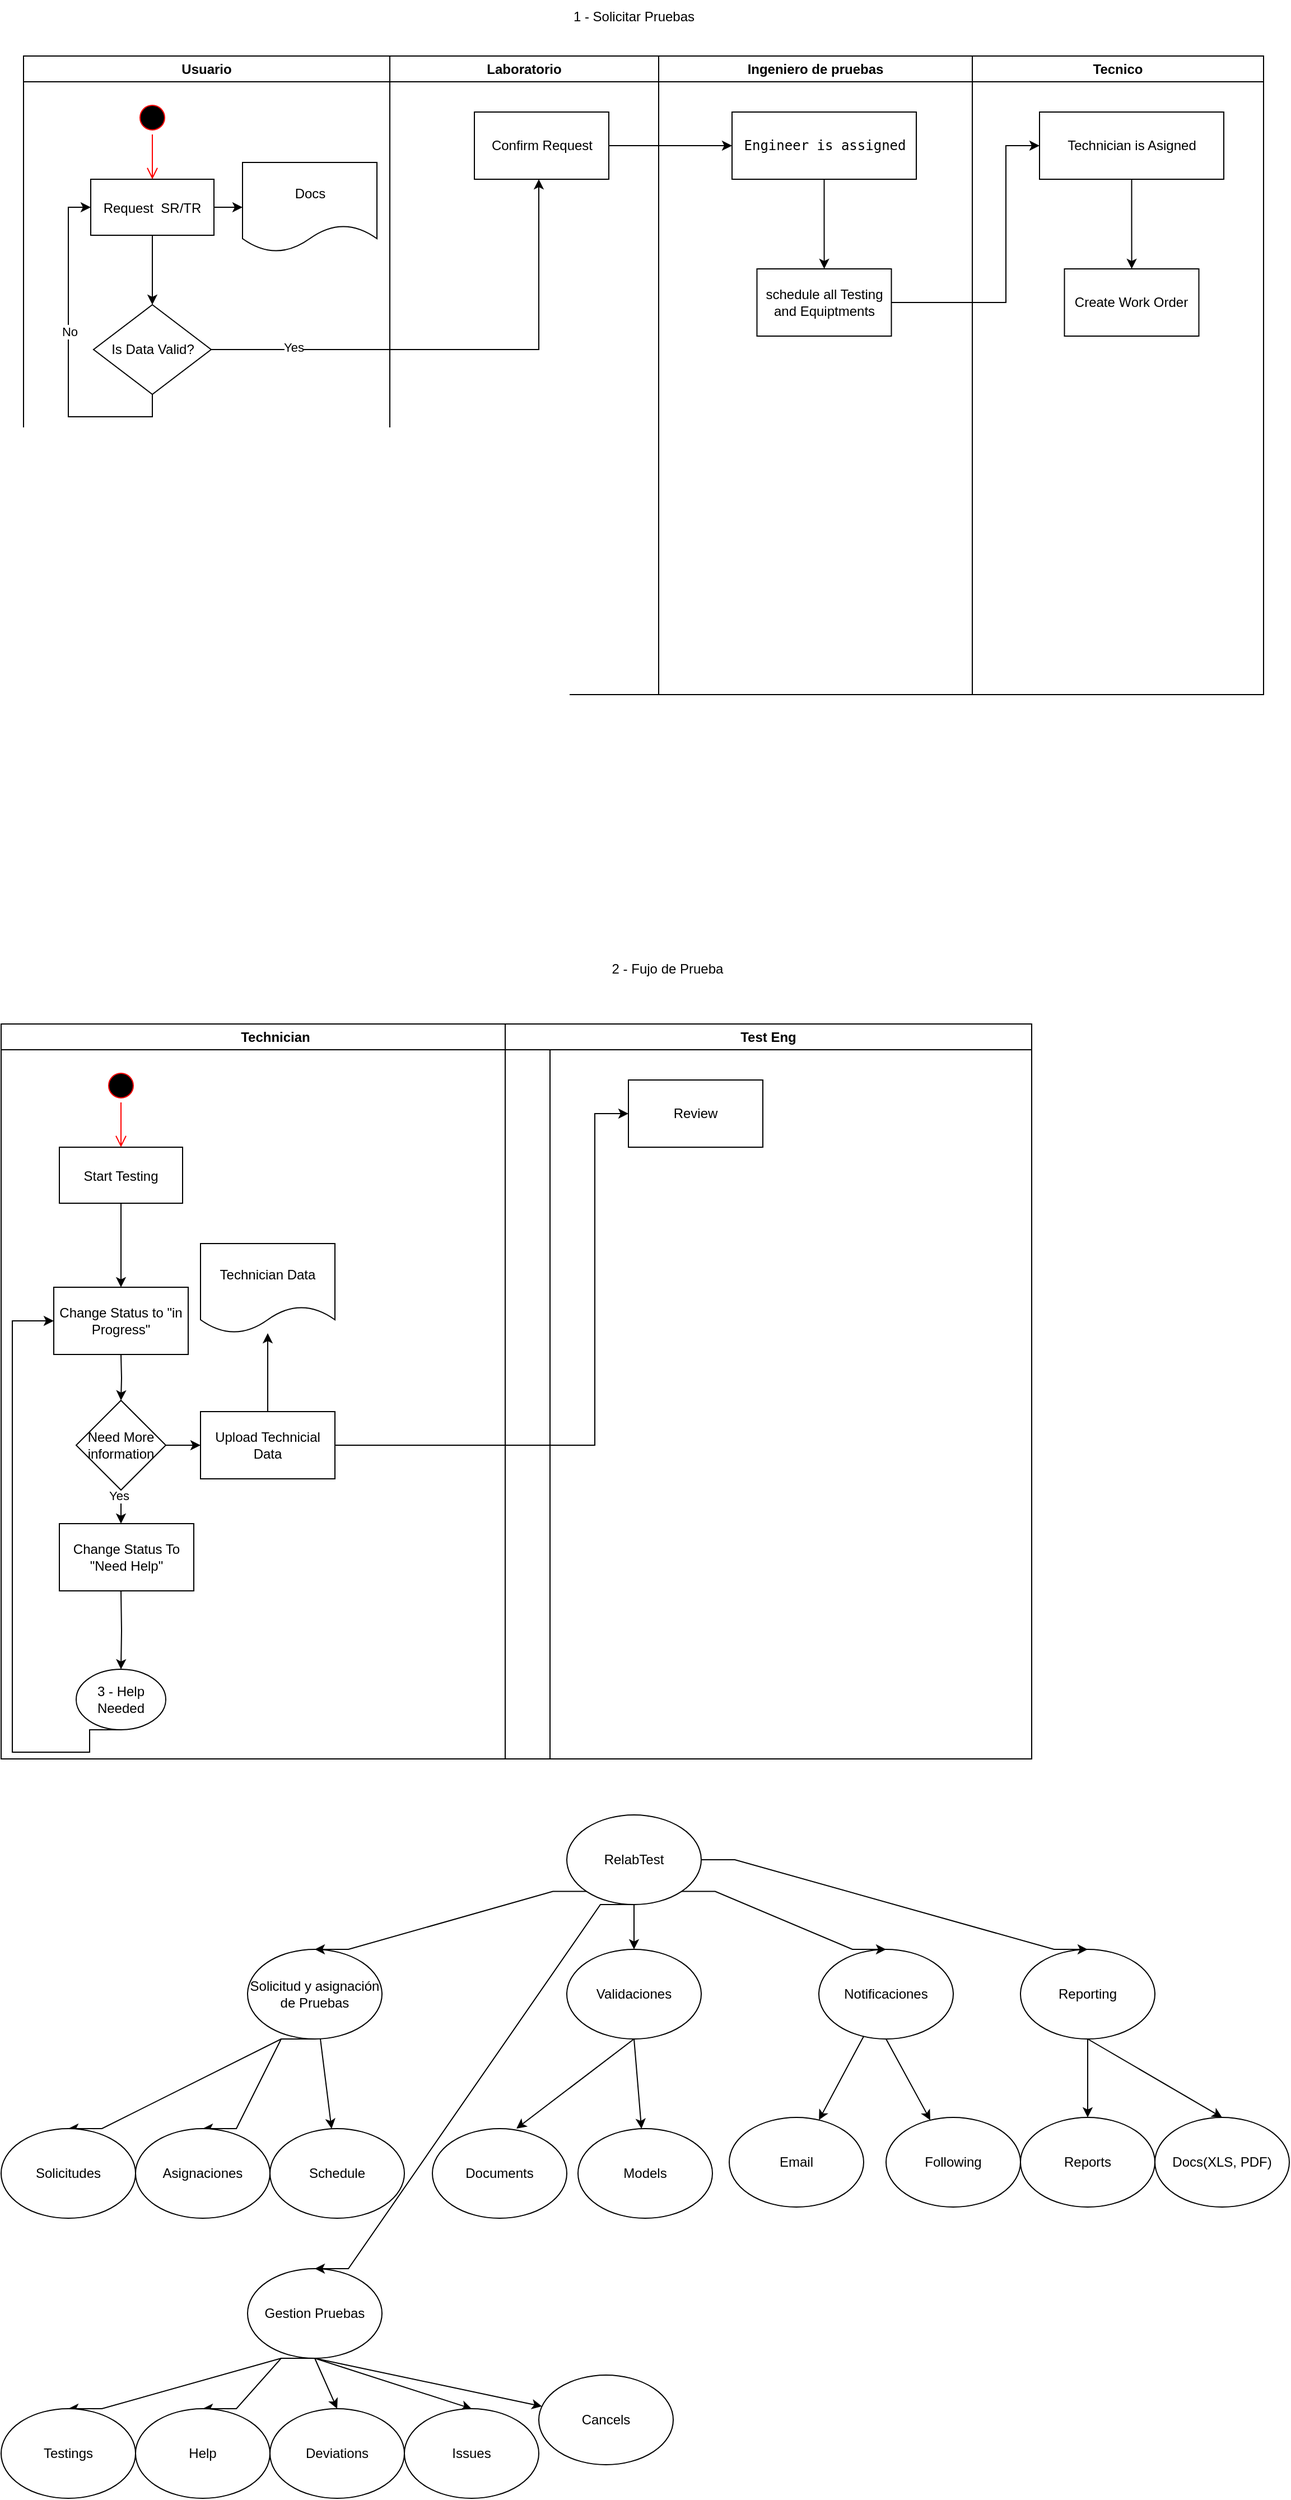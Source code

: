 <mxfile version="24.3.1" type="github">
  <diagram name="Page-1" id="e7e014a7-5840-1c2e-5031-d8a46d1fe8dd">
    <mxGraphModel dx="1393" dy="718" grid="1" gridSize="10" guides="1" tooltips="1" connect="1" arrows="1" fold="1" page="1" pageScale="1" pageWidth="1169" pageHeight="826" background="none" math="0" shadow="0">
      <root>
        <mxCell id="0" />
        <mxCell id="1" parent="0" />
        <mxCell id="2" value="Usuario" style="swimlane;whiteSpace=wrap" parent="1" vertex="1">
          <mxGeometry x="30" y="90" width="327" height="570" as="geometry" />
        </mxCell>
        <mxCell id="5" value="" style="ellipse;shape=startState;fillColor=#000000;strokeColor=#ff0000;" parent="2" vertex="1">
          <mxGeometry x="100" y="40" width="30" height="30" as="geometry" />
        </mxCell>
        <mxCell id="6" value="" style="edgeStyle=elbowEdgeStyle;elbow=horizontal;verticalAlign=bottom;endArrow=open;endSize=8;strokeColor=#FF0000;endFill=1;rounded=0" parent="2" source="5" target="7" edge="1">
          <mxGeometry x="100" y="40" as="geometry">
            <mxPoint x="115" y="110" as="targetPoint" />
          </mxGeometry>
        </mxCell>
        <mxCell id="DqZLcIyAYDGECO1wRY2--42" value="" style="edgeStyle=orthogonalEdgeStyle;rounded=0;orthogonalLoop=1;jettySize=auto;html=1;" parent="2" source="7" target="DqZLcIyAYDGECO1wRY2--41" edge="1">
          <mxGeometry relative="1" as="geometry" />
        </mxCell>
        <mxCell id="DqZLcIyAYDGECO1wRY2--44" value="" style="edgeStyle=orthogonalEdgeStyle;rounded=0;orthogonalLoop=1;jettySize=auto;html=1;" parent="2" source="7" target="DqZLcIyAYDGECO1wRY2--43" edge="1">
          <mxGeometry relative="1" as="geometry" />
        </mxCell>
        <mxCell id="7" value="Request  SR/TR" style="" parent="2" vertex="1">
          <mxGeometry x="60" y="110" width="110" height="50" as="geometry" />
        </mxCell>
        <mxCell id="DqZLcIyAYDGECO1wRY2--41" value="Docs" style="shape=document;whiteSpace=wrap;html=1;boundedLbl=1;" parent="2" vertex="1">
          <mxGeometry x="195.5" y="95" width="120" height="80" as="geometry" />
        </mxCell>
        <mxCell id="DqZLcIyAYDGECO1wRY2--77" style="edgeStyle=orthogonalEdgeStyle;rounded=0;orthogonalLoop=1;jettySize=auto;html=1;exitX=0.5;exitY=1;exitDx=0;exitDy=0;entryX=0;entryY=0.5;entryDx=0;entryDy=0;" parent="2" source="DqZLcIyAYDGECO1wRY2--43" target="7" edge="1">
          <mxGeometry relative="1" as="geometry" />
        </mxCell>
        <mxCell id="DqZLcIyAYDGECO1wRY2--78" value="No" style="edgeLabel;html=1;align=center;verticalAlign=middle;resizable=0;points=[];" parent="DqZLcIyAYDGECO1wRY2--77" vertex="1" connectable="0">
          <mxGeometry x="0.133" y="-1" relative="1" as="geometry">
            <mxPoint as="offset" />
          </mxGeometry>
        </mxCell>
        <mxCell id="DqZLcIyAYDGECO1wRY2--43" value="Is Data Valid?" style="rhombus;whiteSpace=wrap;html=1;" parent="2" vertex="1">
          <mxGeometry x="62.5" y="222" width="105" height="80" as="geometry" />
        </mxCell>
        <mxCell id="3" value="Laboratorio" style="swimlane;whiteSpace=wrap" parent="1" vertex="1">
          <mxGeometry x="357" y="90" width="240" height="570" as="geometry" />
        </mxCell>
        <mxCell id="DqZLcIyAYDGECO1wRY2--45" value="Confirm Request" style="whiteSpace=wrap;html=1;" parent="3" vertex="1">
          <mxGeometry x="75.5" y="50" width="120" height="60" as="geometry" />
        </mxCell>
        <mxCell id="4" value="Ingeniero de pruebas" style="swimlane;whiteSpace=wrap" parent="1" vertex="1">
          <mxGeometry x="597" y="90" width="280" height="570" as="geometry" />
        </mxCell>
        <mxCell id="DqZLcIyAYDGECO1wRY2--53" value="" style="edgeStyle=orthogonalEdgeStyle;rounded=0;orthogonalLoop=1;jettySize=auto;html=1;" parent="4" source="DqZLcIyAYDGECO1wRY2--47" target="DqZLcIyAYDGECO1wRY2--52" edge="1">
          <mxGeometry relative="1" as="geometry" />
        </mxCell>
        <mxCell id="DqZLcIyAYDGECO1wRY2--47" value="&lt;pre dir=&quot;ltr&quot; data-ved=&quot;2ahUKEwighbuz3fGFAxVrl-4BHSDPA7UQ3ewLegQIBRAT&quot; aria-label=&quot;Texto traducido&quot; style=&quot;text-align:left&quot; id=&quot;tw-target-text&quot; data-placeholder=&quot;Traducción&quot; class=&quot;tw-data-text tw-text-large tw-ta&quot;&gt;&lt;span lang=&quot;en&quot; class=&quot;Y2IQFc&quot;&gt;Engineer is assigned&lt;/span&gt;&lt;/pre&gt;" style="whiteSpace=wrap;html=1;" parent="4" vertex="1">
          <mxGeometry x="65.5" y="50" width="164.5" height="60" as="geometry" />
        </mxCell>
        <mxCell id="DqZLcIyAYDGECO1wRY2--52" value="&lt;div&gt;schedule all Testing and Equiptments&lt;/div&gt;" style="whiteSpace=wrap;html=1;" parent="4" vertex="1">
          <mxGeometry x="87.75" y="190" width="120" height="60" as="geometry" />
        </mxCell>
        <mxCell id="DqZLcIyAYDGECO1wRY2--46" value="" style="edgeStyle=orthogonalEdgeStyle;rounded=0;orthogonalLoop=1;jettySize=auto;html=1;" parent="1" source="DqZLcIyAYDGECO1wRY2--43" target="DqZLcIyAYDGECO1wRY2--45" edge="1">
          <mxGeometry relative="1" as="geometry">
            <Array as="points">
              <mxPoint x="490" y="352" />
              <mxPoint x="490" y="170" />
            </Array>
          </mxGeometry>
        </mxCell>
        <mxCell id="DqZLcIyAYDGECO1wRY2--79" value="Yes" style="edgeLabel;html=1;align=center;verticalAlign=middle;resizable=0;points=[];" parent="DqZLcIyAYDGECO1wRY2--46" vertex="1" connectable="0">
          <mxGeometry x="-0.674" y="2" relative="1" as="geometry">
            <mxPoint x="1" as="offset" />
          </mxGeometry>
        </mxCell>
        <mxCell id="DqZLcIyAYDGECO1wRY2--48" value="" style="edgeStyle=orthogonalEdgeStyle;rounded=0;orthogonalLoop=1;jettySize=auto;html=1;" parent="1" source="DqZLcIyAYDGECO1wRY2--45" target="DqZLcIyAYDGECO1wRY2--47" edge="1">
          <mxGeometry relative="1" as="geometry" />
        </mxCell>
        <mxCell id="DqZLcIyAYDGECO1wRY2--49" value="Tecnico" style="swimlane;whiteSpace=wrap" parent="1" vertex="1">
          <mxGeometry x="877" y="90" width="260" height="570" as="geometry" />
        </mxCell>
        <mxCell id="DqZLcIyAYDGECO1wRY2--56" value="" style="edgeStyle=orthogonalEdgeStyle;rounded=0;orthogonalLoop=1;jettySize=auto;html=1;" parent="DqZLcIyAYDGECO1wRY2--49" source="DqZLcIyAYDGECO1wRY2--50" target="DqZLcIyAYDGECO1wRY2--55" edge="1">
          <mxGeometry relative="1" as="geometry" />
        </mxCell>
        <mxCell id="DqZLcIyAYDGECO1wRY2--50" value="Technician is Asigned" style="whiteSpace=wrap;html=1;" parent="DqZLcIyAYDGECO1wRY2--49" vertex="1">
          <mxGeometry x="60" y="50" width="164.5" height="60" as="geometry" />
        </mxCell>
        <mxCell id="DqZLcIyAYDGECO1wRY2--55" value="Create Work Order" style="whiteSpace=wrap;html=1;" parent="DqZLcIyAYDGECO1wRY2--49" vertex="1">
          <mxGeometry x="82.25" y="190" width="120" height="60" as="geometry" />
        </mxCell>
        <mxCell id="DqZLcIyAYDGECO1wRY2--54" value="" style="edgeStyle=orthogonalEdgeStyle;rounded=0;orthogonalLoop=1;jettySize=auto;html=1;" parent="1" source="DqZLcIyAYDGECO1wRY2--52" target="DqZLcIyAYDGECO1wRY2--50" edge="1">
          <mxGeometry relative="1" as="geometry">
            <Array as="points">
              <mxPoint x="907" y="310" />
              <mxPoint x="907" y="170" />
            </Array>
          </mxGeometry>
        </mxCell>
        <mxCell id="DqZLcIyAYDGECO1wRY2--59" value="1 - Solicitar Pruebas" style="text;strokeColor=none;align=center;fillColor=none;html=1;verticalAlign=middle;whiteSpace=wrap;rounded=0;" parent="1" vertex="1">
          <mxGeometry x="460" y="40" width="230" height="30" as="geometry" />
        </mxCell>
        <mxCell id="DqZLcIyAYDGECO1wRY2--60" value="2 - Fujo de Prueba" style="text;strokeColor=none;align=center;fillColor=none;html=1;verticalAlign=middle;whiteSpace=wrap;rounded=0;" parent="1" vertex="1">
          <mxGeometry x="490" y="890" width="230" height="30" as="geometry" />
        </mxCell>
        <mxCell id="DqZLcIyAYDGECO1wRY2--61" value="Technician" style="swimlane;whiteSpace=wrap" parent="1" vertex="1">
          <mxGeometry x="10" y="954" width="490" height="656" as="geometry" />
        </mxCell>
        <mxCell id="DqZLcIyAYDGECO1wRY2--62" value="" style="ellipse;shape=startState;fillColor=#000000;strokeColor=#ff0000;" parent="DqZLcIyAYDGECO1wRY2--61" vertex="1">
          <mxGeometry x="92" y="40" width="30" height="30" as="geometry" />
        </mxCell>
        <mxCell id="DqZLcIyAYDGECO1wRY2--63" value="" style="edgeStyle=elbowEdgeStyle;elbow=horizontal;verticalAlign=bottom;endArrow=open;endSize=8;strokeColor=#FF0000;endFill=1;rounded=0" parent="DqZLcIyAYDGECO1wRY2--61" source="DqZLcIyAYDGECO1wRY2--62" target="DqZLcIyAYDGECO1wRY2--66" edge="1">
          <mxGeometry x="100" y="40" as="geometry">
            <mxPoint x="107" y="110" as="targetPoint" />
          </mxGeometry>
        </mxCell>
        <mxCell id="DqZLcIyAYDGECO1wRY2--74" value="" style="edgeStyle=orthogonalEdgeStyle;rounded=0;orthogonalLoop=1;jettySize=auto;html=1;" parent="DqZLcIyAYDGECO1wRY2--61" source="DqZLcIyAYDGECO1wRY2--66" edge="1">
          <mxGeometry relative="1" as="geometry">
            <mxPoint x="107" y="235" as="targetPoint" />
          </mxGeometry>
        </mxCell>
        <mxCell id="DqZLcIyAYDGECO1wRY2--66" value="Start Testing " style="" parent="DqZLcIyAYDGECO1wRY2--61" vertex="1">
          <mxGeometry x="52" y="110" width="110" height="50" as="geometry" />
        </mxCell>
        <mxCell id="DqZLcIyAYDGECO1wRY2--76" value="" style="edgeStyle=orthogonalEdgeStyle;rounded=0;orthogonalLoop=1;jettySize=auto;html=1;" parent="DqZLcIyAYDGECO1wRY2--61" target="DqZLcIyAYDGECO1wRY2--75" edge="1">
          <mxGeometry relative="1" as="geometry">
            <mxPoint x="107" y="295" as="sourcePoint" />
          </mxGeometry>
        </mxCell>
        <mxCell id="DqZLcIyAYDGECO1wRY2--73" value="Change Status to &quot;in Progress&quot;" style="whiteSpace=wrap;html=1;" parent="DqZLcIyAYDGECO1wRY2--61" vertex="1">
          <mxGeometry x="47" y="235" width="120" height="60" as="geometry" />
        </mxCell>
        <mxCell id="DqZLcIyAYDGECO1wRY2--81" value="" style="edgeStyle=orthogonalEdgeStyle;rounded=0;orthogonalLoop=1;jettySize=auto;html=1;" parent="DqZLcIyAYDGECO1wRY2--61" source="DqZLcIyAYDGECO1wRY2--75" target="DqZLcIyAYDGECO1wRY2--80" edge="1">
          <mxGeometry relative="1" as="geometry">
            <mxPoint x="207" y="376" as="targetPoint" />
          </mxGeometry>
        </mxCell>
        <mxCell id="DqZLcIyAYDGECO1wRY2--83" value="" style="edgeStyle=orthogonalEdgeStyle;rounded=0;orthogonalLoop=1;jettySize=auto;html=1;" parent="DqZLcIyAYDGECO1wRY2--61" source="DqZLcIyAYDGECO1wRY2--75" edge="1">
          <mxGeometry relative="1" as="geometry">
            <mxPoint x="107" y="446" as="targetPoint" />
          </mxGeometry>
        </mxCell>
        <mxCell id="DqZLcIyAYDGECO1wRY2--84" value="Yes" style="edgeLabel;html=1;align=center;verticalAlign=middle;resizable=0;points=[];" parent="DqZLcIyAYDGECO1wRY2--83" vertex="1" connectable="0">
          <mxGeometry x="-0.68" y="-2" relative="1" as="geometry">
            <mxPoint as="offset" />
          </mxGeometry>
        </mxCell>
        <mxCell id="DqZLcIyAYDGECO1wRY2--75" value="Need More information" style="rhombus;whiteSpace=wrap;html=1;" parent="DqZLcIyAYDGECO1wRY2--61" vertex="1">
          <mxGeometry x="67" y="336" width="80" height="80" as="geometry" />
        </mxCell>
        <mxCell id="DqZLcIyAYDGECO1wRY2--88" value="" style="edgeStyle=orthogonalEdgeStyle;rounded=0;orthogonalLoop=1;jettySize=auto;html=1;" parent="DqZLcIyAYDGECO1wRY2--61" source="DqZLcIyAYDGECO1wRY2--80" target="DqZLcIyAYDGECO1wRY2--87" edge="1">
          <mxGeometry relative="1" as="geometry" />
        </mxCell>
        <mxCell id="DqZLcIyAYDGECO1wRY2--80" value="Upload Technicial Data" style="whiteSpace=wrap;html=1;" parent="DqZLcIyAYDGECO1wRY2--61" vertex="1">
          <mxGeometry x="178" y="346" width="120" height="60" as="geometry" />
        </mxCell>
        <mxCell id="DqZLcIyAYDGECO1wRY2--86" value="" style="edgeStyle=orthogonalEdgeStyle;rounded=0;orthogonalLoop=1;jettySize=auto;html=1;" parent="DqZLcIyAYDGECO1wRY2--61" target="DqZLcIyAYDGECO1wRY2--85" edge="1">
          <mxGeometry relative="1" as="geometry">
            <mxPoint x="107" y="506" as="sourcePoint" />
          </mxGeometry>
        </mxCell>
        <mxCell id="DqZLcIyAYDGECO1wRY2--82" value="Change Status To &quot;Need Help&quot;" style="whiteSpace=wrap;html=1;" parent="DqZLcIyAYDGECO1wRY2--61" vertex="1">
          <mxGeometry x="52" y="446" width="120" height="60" as="geometry" />
        </mxCell>
        <mxCell id="DqZLcIyAYDGECO1wRY2--91" style="edgeStyle=orthogonalEdgeStyle;rounded=0;orthogonalLoop=1;jettySize=auto;html=1;exitX=0.5;exitY=1;exitDx=0;exitDy=0;entryX=0;entryY=0.5;entryDx=0;entryDy=0;" parent="DqZLcIyAYDGECO1wRY2--61" source="DqZLcIyAYDGECO1wRY2--85" target="DqZLcIyAYDGECO1wRY2--73" edge="1">
          <mxGeometry relative="1" as="geometry">
            <Array as="points">
              <mxPoint x="79" y="650" />
              <mxPoint x="10" y="650" />
              <mxPoint x="10" y="265" />
            </Array>
          </mxGeometry>
        </mxCell>
        <mxCell id="DqZLcIyAYDGECO1wRY2--85" value="3 - Help Needed" style="ellipse;whiteSpace=wrap;html=1;" parent="DqZLcIyAYDGECO1wRY2--61" vertex="1">
          <mxGeometry x="67" y="576" width="80" height="54" as="geometry" />
        </mxCell>
        <mxCell id="DqZLcIyAYDGECO1wRY2--87" value="Technician Data" style="shape=document;whiteSpace=wrap;html=1;boundedLbl=1;" parent="DqZLcIyAYDGECO1wRY2--61" vertex="1">
          <mxGeometry x="178" y="196" width="120" height="80" as="geometry" />
        </mxCell>
        <mxCell id="DqZLcIyAYDGECO1wRY2--69" value="Test Eng" style="swimlane;whiteSpace=wrap" parent="1" vertex="1">
          <mxGeometry x="460" y="954" width="470" height="656" as="geometry" />
        </mxCell>
        <mxCell id="DqZLcIyAYDGECO1wRY2--89" value="Review" style="whiteSpace=wrap;html=1;" parent="DqZLcIyAYDGECO1wRY2--69" vertex="1">
          <mxGeometry x="110" y="50" width="120" height="60" as="geometry" />
        </mxCell>
        <mxCell id="DqZLcIyAYDGECO1wRY2--90" value="" style="edgeStyle=orthogonalEdgeStyle;rounded=0;orthogonalLoop=1;jettySize=auto;html=1;" parent="1" source="DqZLcIyAYDGECO1wRY2--80" target="DqZLcIyAYDGECO1wRY2--89" edge="1">
          <mxGeometry relative="1" as="geometry">
            <Array as="points">
              <mxPoint x="540" y="1330" />
              <mxPoint x="540" y="1034" />
            </Array>
          </mxGeometry>
        </mxCell>
        <mxCell id="iCGU82v63zYwd4uUXTUF-18" style="edgeStyle=entityRelationEdgeStyle;rounded=0;orthogonalLoop=1;jettySize=auto;html=1;exitX=0.5;exitY=1;exitDx=0;exitDy=0;entryX=0.5;entryY=0;entryDx=0;entryDy=0;" edge="1" parent="1" source="iCGU82v63zYwd4uUXTUF-7" target="iCGU82v63zYwd4uUXTUF-12">
          <mxGeometry relative="1" as="geometry" />
        </mxCell>
        <mxCell id="iCGU82v63zYwd4uUXTUF-21" style="edgeStyle=entityRelationEdgeStyle;rounded=0;orthogonalLoop=1;jettySize=auto;html=1;exitX=0.5;exitY=1;exitDx=0;exitDy=0;entryX=0.5;entryY=0;entryDx=0;entryDy=0;" edge="1" parent="1" source="iCGU82v63zYwd4uUXTUF-7" target="iCGU82v63zYwd4uUXTUF-19">
          <mxGeometry relative="1" as="geometry" />
        </mxCell>
        <mxCell id="iCGU82v63zYwd4uUXTUF-29" value="" style="edgeStyle=none;rounded=0;orthogonalLoop=1;jettySize=auto;html=1;" edge="1" parent="1" source="iCGU82v63zYwd4uUXTUF-7" target="iCGU82v63zYwd4uUXTUF-28">
          <mxGeometry relative="1" as="geometry" />
        </mxCell>
        <mxCell id="iCGU82v63zYwd4uUXTUF-7" value="&lt;div&gt;Solicitud y asignación de Pruebas&lt;/div&gt;" style="ellipse;whiteSpace=wrap;html=1;" vertex="1" parent="1">
          <mxGeometry x="230" y="1780" width="120" height="80" as="geometry" />
        </mxCell>
        <mxCell id="iCGU82v63zYwd4uUXTUF-43" value="" style="edgeStyle=none;rounded=0;orthogonalLoop=1;jettySize=auto;html=1;" edge="1" parent="1" source="iCGU82v63zYwd4uUXTUF-8" target="iCGU82v63zYwd4uUXTUF-42">
          <mxGeometry relative="1" as="geometry" />
        </mxCell>
        <mxCell id="iCGU82v63zYwd4uUXTUF-44" style="edgeStyle=none;rounded=0;orthogonalLoop=1;jettySize=auto;html=1;exitX=0.5;exitY=1;exitDx=0;exitDy=0;" edge="1" parent="1" source="iCGU82v63zYwd4uUXTUF-8" target="iCGU82v63zYwd4uUXTUF-45">
          <mxGeometry relative="1" as="geometry">
            <mxPoint x="850" y="1930" as="targetPoint" />
          </mxGeometry>
        </mxCell>
        <mxCell id="iCGU82v63zYwd4uUXTUF-8" value="&lt;div&gt;Notificaciones&lt;/div&gt;" style="ellipse;whiteSpace=wrap;html=1;" vertex="1" parent="1">
          <mxGeometry x="740" y="1780" width="120" height="80" as="geometry" />
        </mxCell>
        <mxCell id="iCGU82v63zYwd4uUXTUF-48" style="edgeStyle=none;rounded=0;orthogonalLoop=1;jettySize=auto;html=1;exitX=0.5;exitY=1;exitDx=0;exitDy=0;" edge="1" parent="1" source="iCGU82v63zYwd4uUXTUF-9" target="iCGU82v63zYwd4uUXTUF-49">
          <mxGeometry relative="1" as="geometry">
            <mxPoint x="970" y="1920" as="targetPoint" />
          </mxGeometry>
        </mxCell>
        <mxCell id="iCGU82v63zYwd4uUXTUF-51" style="edgeStyle=none;rounded=0;orthogonalLoop=1;jettySize=auto;html=1;exitX=0.5;exitY=1;exitDx=0;exitDy=0;entryX=0.5;entryY=0;entryDx=0;entryDy=0;" edge="1" parent="1" source="iCGU82v63zYwd4uUXTUF-9" target="iCGU82v63zYwd4uUXTUF-50">
          <mxGeometry relative="1" as="geometry" />
        </mxCell>
        <mxCell id="iCGU82v63zYwd4uUXTUF-9" value="Reporting" style="ellipse;whiteSpace=wrap;html=1;" vertex="1" parent="1">
          <mxGeometry x="920" y="1780" width="120" height="80" as="geometry" />
        </mxCell>
        <mxCell id="iCGU82v63zYwd4uUXTUF-22" style="edgeStyle=entityRelationEdgeStyle;rounded=0;orthogonalLoop=1;jettySize=auto;html=1;exitX=0.5;exitY=1;exitDx=0;exitDy=0;entryX=0.5;entryY=0;entryDx=0;entryDy=0;" edge="1" parent="1" source="iCGU82v63zYwd4uUXTUF-10" target="iCGU82v63zYwd4uUXTUF-20">
          <mxGeometry relative="1" as="geometry" />
        </mxCell>
        <mxCell id="iCGU82v63zYwd4uUXTUF-24" style="edgeStyle=entityRelationEdgeStyle;rounded=0;orthogonalLoop=1;jettySize=auto;html=1;exitX=0.5;exitY=1;exitDx=0;exitDy=0;entryX=0.5;entryY=0;entryDx=0;entryDy=0;" edge="1" parent="1" source="iCGU82v63zYwd4uUXTUF-10" target="iCGU82v63zYwd4uUXTUF-23">
          <mxGeometry relative="1" as="geometry" />
        </mxCell>
        <mxCell id="iCGU82v63zYwd4uUXTUF-35" style="edgeStyle=none;rounded=0;orthogonalLoop=1;jettySize=auto;html=1;exitX=0.5;exitY=1;exitDx=0;exitDy=0;entryX=0.5;entryY=0;entryDx=0;entryDy=0;" edge="1" parent="1" source="iCGU82v63zYwd4uUXTUF-10" target="iCGU82v63zYwd4uUXTUF-30">
          <mxGeometry relative="1" as="geometry" />
        </mxCell>
        <mxCell id="iCGU82v63zYwd4uUXTUF-37" style="edgeStyle=none;rounded=0;orthogonalLoop=1;jettySize=auto;html=1;exitX=0.5;exitY=1;exitDx=0;exitDy=0;entryX=0.5;entryY=0;entryDx=0;entryDy=0;" edge="1" parent="1" source="iCGU82v63zYwd4uUXTUF-10" target="iCGU82v63zYwd4uUXTUF-36">
          <mxGeometry relative="1" as="geometry" />
        </mxCell>
        <mxCell id="iCGU82v63zYwd4uUXTUF-46" style="edgeStyle=none;rounded=0;orthogonalLoop=1;jettySize=auto;html=1;exitX=0.5;exitY=1;exitDx=0;exitDy=0;" edge="1" parent="1" source="iCGU82v63zYwd4uUXTUF-10" target="iCGU82v63zYwd4uUXTUF-47">
          <mxGeometry relative="1" as="geometry">
            <mxPoint x="490" y="2170" as="targetPoint" />
          </mxGeometry>
        </mxCell>
        <mxCell id="iCGU82v63zYwd4uUXTUF-10" value="Gestion Pruebas" style="ellipse;whiteSpace=wrap;html=1;" vertex="1" parent="1">
          <mxGeometry x="230" y="2065" width="120" height="80" as="geometry" />
        </mxCell>
        <mxCell id="iCGU82v63zYwd4uUXTUF-14" style="edgeStyle=entityRelationEdgeStyle;rounded=0;orthogonalLoop=1;jettySize=auto;html=1;exitX=0;exitY=1;exitDx=0;exitDy=0;entryX=0.5;entryY=0;entryDx=0;entryDy=0;" edge="1" parent="1" source="iCGU82v63zYwd4uUXTUF-11" target="iCGU82v63zYwd4uUXTUF-7">
          <mxGeometry relative="1" as="geometry" />
        </mxCell>
        <mxCell id="iCGU82v63zYwd4uUXTUF-15" style="edgeStyle=entityRelationEdgeStyle;rounded=0;orthogonalLoop=1;jettySize=auto;html=1;exitX=0.5;exitY=1;exitDx=0;exitDy=0;entryX=0.5;entryY=0;entryDx=0;entryDy=0;" edge="1" parent="1" source="iCGU82v63zYwd4uUXTUF-11" target="iCGU82v63zYwd4uUXTUF-10">
          <mxGeometry relative="1" as="geometry" />
        </mxCell>
        <mxCell id="iCGU82v63zYwd4uUXTUF-16" style="edgeStyle=entityRelationEdgeStyle;rounded=0;orthogonalLoop=1;jettySize=auto;html=1;exitX=1;exitY=1;exitDx=0;exitDy=0;entryX=0.5;entryY=0;entryDx=0;entryDy=0;" edge="1" parent="1" source="iCGU82v63zYwd4uUXTUF-11" target="iCGU82v63zYwd4uUXTUF-8">
          <mxGeometry relative="1" as="geometry">
            <Array as="points">
              <mxPoint x="650" y="1810" />
              <mxPoint x="650" y="1810" />
              <mxPoint x="670" y="1810" />
            </Array>
          </mxGeometry>
        </mxCell>
        <mxCell id="iCGU82v63zYwd4uUXTUF-17" style="edgeStyle=entityRelationEdgeStyle;rounded=0;orthogonalLoop=1;jettySize=auto;html=1;exitX=1;exitY=0.5;exitDx=0;exitDy=0;entryX=0.5;entryY=0;entryDx=0;entryDy=0;" edge="1" parent="1" source="iCGU82v63zYwd4uUXTUF-11" target="iCGU82v63zYwd4uUXTUF-9">
          <mxGeometry relative="1" as="geometry" />
        </mxCell>
        <mxCell id="iCGU82v63zYwd4uUXTUF-27" style="edgeStyle=none;rounded=0;orthogonalLoop=1;jettySize=auto;html=1;exitX=0.5;exitY=1;exitDx=0;exitDy=0;" edge="1" parent="1" source="iCGU82v63zYwd4uUXTUF-11" target="iCGU82v63zYwd4uUXTUF-26">
          <mxGeometry relative="1" as="geometry" />
        </mxCell>
        <mxCell id="iCGU82v63zYwd4uUXTUF-11" value="RelabTest" style="ellipse;whiteSpace=wrap;html=1;" vertex="1" parent="1">
          <mxGeometry x="515" y="1660" width="120" height="80" as="geometry" />
        </mxCell>
        <mxCell id="iCGU82v63zYwd4uUXTUF-12" value="Solicitudes" style="ellipse;whiteSpace=wrap;html=1;" vertex="1" parent="1">
          <mxGeometry x="10" y="1940" width="120" height="80" as="geometry" />
        </mxCell>
        <mxCell id="iCGU82v63zYwd4uUXTUF-19" value="Asignaciones" style="ellipse;whiteSpace=wrap;html=1;" vertex="1" parent="1">
          <mxGeometry x="130" y="1940" width="120" height="80" as="geometry" />
        </mxCell>
        <mxCell id="iCGU82v63zYwd4uUXTUF-20" value="Testings" style="ellipse;whiteSpace=wrap;html=1;" vertex="1" parent="1">
          <mxGeometry x="10" y="2190" width="120" height="80" as="geometry" />
        </mxCell>
        <mxCell id="iCGU82v63zYwd4uUXTUF-23" value="Help " style="ellipse;whiteSpace=wrap;html=1;" vertex="1" parent="1">
          <mxGeometry x="130" y="2190" width="120" height="80" as="geometry" />
        </mxCell>
        <mxCell id="iCGU82v63zYwd4uUXTUF-40" style="edgeStyle=none;rounded=0;orthogonalLoop=1;jettySize=auto;html=1;exitX=0.5;exitY=1;exitDx=0;exitDy=0;" edge="1" parent="1" source="iCGU82v63zYwd4uUXTUF-26" target="iCGU82v63zYwd4uUXTUF-41">
          <mxGeometry relative="1" as="geometry">
            <mxPoint x="580" y="1940" as="targetPoint" />
          </mxGeometry>
        </mxCell>
        <mxCell id="iCGU82v63zYwd4uUXTUF-26" value="Validaciones " style="ellipse;whiteSpace=wrap;html=1;" vertex="1" parent="1">
          <mxGeometry x="515" y="1780" width="120" height="80" as="geometry" />
        </mxCell>
        <mxCell id="iCGU82v63zYwd4uUXTUF-28" value="Schedule" style="ellipse;whiteSpace=wrap;html=1;" vertex="1" parent="1">
          <mxGeometry x="250" y="1940" width="120" height="80" as="geometry" />
        </mxCell>
        <mxCell id="iCGU82v63zYwd4uUXTUF-30" value="Deviations" style="ellipse;whiteSpace=wrap;html=1;" vertex="1" parent="1">
          <mxGeometry x="250" y="2190" width="120" height="80" as="geometry" />
        </mxCell>
        <mxCell id="iCGU82v63zYwd4uUXTUF-36" value="Issues" style="ellipse;whiteSpace=wrap;html=1;" vertex="1" parent="1">
          <mxGeometry x="370" y="2190" width="120" height="80" as="geometry" />
        </mxCell>
        <mxCell id="iCGU82v63zYwd4uUXTUF-38" value="Documents" style="ellipse;whiteSpace=wrap;html=1;" vertex="1" parent="1">
          <mxGeometry x="395" y="1940" width="120" height="80" as="geometry" />
        </mxCell>
        <mxCell id="iCGU82v63zYwd4uUXTUF-39" style="edgeStyle=none;rounded=0;orthogonalLoop=1;jettySize=auto;html=1;exitX=0.5;exitY=1;exitDx=0;exitDy=0;entryX=0.625;entryY=0;entryDx=0;entryDy=0;entryPerimeter=0;" edge="1" parent="1" source="iCGU82v63zYwd4uUXTUF-26" target="iCGU82v63zYwd4uUXTUF-38">
          <mxGeometry relative="1" as="geometry" />
        </mxCell>
        <mxCell id="iCGU82v63zYwd4uUXTUF-41" value="Models" style="ellipse;whiteSpace=wrap;html=1;" vertex="1" parent="1">
          <mxGeometry x="525" y="1940" width="120" height="80" as="geometry" />
        </mxCell>
        <mxCell id="iCGU82v63zYwd4uUXTUF-42" value="Email" style="ellipse;whiteSpace=wrap;html=1;" vertex="1" parent="1">
          <mxGeometry x="660" y="1930" width="120" height="80" as="geometry" />
        </mxCell>
        <mxCell id="iCGU82v63zYwd4uUXTUF-45" value="Following" style="ellipse;whiteSpace=wrap;html=1;" vertex="1" parent="1">
          <mxGeometry x="800" y="1930" width="120" height="80" as="geometry" />
        </mxCell>
        <mxCell id="iCGU82v63zYwd4uUXTUF-47" value="Cancels" style="ellipse;whiteSpace=wrap;html=1;" vertex="1" parent="1">
          <mxGeometry x="490" y="2160" width="120" height="80" as="geometry" />
        </mxCell>
        <mxCell id="iCGU82v63zYwd4uUXTUF-49" value="Reports" style="ellipse;whiteSpace=wrap;html=1;" vertex="1" parent="1">
          <mxGeometry x="920" y="1930" width="120" height="80" as="geometry" />
        </mxCell>
        <mxCell id="iCGU82v63zYwd4uUXTUF-50" value="Docs(XLS, PDF)" style="ellipse;whiteSpace=wrap;html=1;" vertex="1" parent="1">
          <mxGeometry x="1040" y="1930" width="120" height="80" as="geometry" />
        </mxCell>
      </root>
    </mxGraphModel>
  </diagram>
</mxfile>
